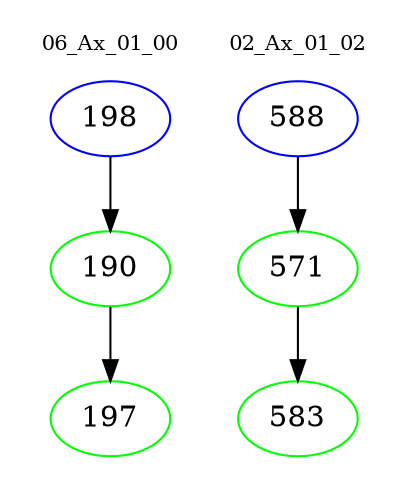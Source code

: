 digraph{
subgraph cluster_0 {
color = white
label = "06_Ax_01_00";
fontsize=10;
T0_198 [label="198", color="blue"]
T0_198 -> T0_190 [color="black"]
T0_190 [label="190", color="green"]
T0_190 -> T0_197 [color="black"]
T0_197 [label="197", color="green"]
}
subgraph cluster_1 {
color = white
label = "02_Ax_01_02";
fontsize=10;
T1_588 [label="588", color="blue"]
T1_588 -> T1_571 [color="black"]
T1_571 [label="571", color="green"]
T1_571 -> T1_583 [color="black"]
T1_583 [label="583", color="green"]
}
}
